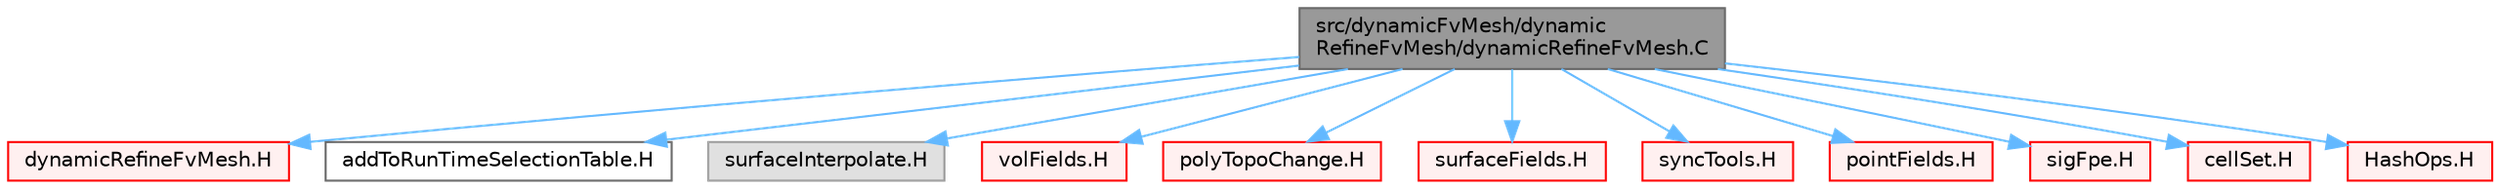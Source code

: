 digraph "src/dynamicFvMesh/dynamicRefineFvMesh/dynamicRefineFvMesh.C"
{
 // LATEX_PDF_SIZE
  bgcolor="transparent";
  edge [fontname=Helvetica,fontsize=10,labelfontname=Helvetica,labelfontsize=10];
  node [fontname=Helvetica,fontsize=10,shape=box,height=0.2,width=0.4];
  Node1 [id="Node000001",label="src/dynamicFvMesh/dynamic\lRefineFvMesh/dynamicRefineFvMesh.C",height=0.2,width=0.4,color="gray40", fillcolor="grey60", style="filled", fontcolor="black",tooltip=" "];
  Node1 -> Node2 [id="edge1_Node000001_Node000002",color="steelblue1",style="solid",tooltip=" "];
  Node2 [id="Node000002",label="dynamicRefineFvMesh.H",height=0.2,width=0.4,color="red", fillcolor="#FFF0F0", style="filled",URL="$dynamicRefineFvMesh_8H.html",tooltip=" "];
  Node1 -> Node380 [id="edge2_Node000001_Node000380",color="steelblue1",style="solid",tooltip=" "];
  Node380 [id="Node000380",label="addToRunTimeSelectionTable.H",height=0.2,width=0.4,color="grey40", fillcolor="white", style="filled",URL="$addToRunTimeSelectionTable_8H.html",tooltip="Macros for easy insertion into run-time selection tables."];
  Node1 -> Node381 [id="edge3_Node000001_Node000381",color="steelblue1",style="solid",tooltip=" "];
  Node381 [id="Node000381",label="surfaceInterpolate.H",height=0.2,width=0.4,color="grey60", fillcolor="#E0E0E0", style="filled",tooltip=" "];
  Node1 -> Node382 [id="edge4_Node000001_Node000382",color="steelblue1",style="solid",tooltip=" "];
  Node382 [id="Node000382",label="volFields.H",height=0.2,width=0.4,color="red", fillcolor="#FFF0F0", style="filled",URL="$volFields_8H.html",tooltip=" "];
  Node1 -> Node419 [id="edge5_Node000001_Node000419",color="steelblue1",style="solid",tooltip=" "];
  Node419 [id="Node000419",label="polyTopoChange.H",height=0.2,width=0.4,color="red", fillcolor="#FFF0F0", style="filled",URL="$polyTopoChange_8H.html",tooltip=" "];
  Node1 -> Node421 [id="edge6_Node000001_Node000421",color="steelblue1",style="solid",tooltip=" "];
  Node421 [id="Node000421",label="surfaceFields.H",height=0.2,width=0.4,color="red", fillcolor="#FFF0F0", style="filled",URL="$surfaceFields_8H.html",tooltip="Foam::surfaceFields."];
  Node1 -> Node429 [id="edge7_Node000001_Node000429",color="steelblue1",style="solid",tooltip=" "];
  Node429 [id="Node000429",label="syncTools.H",height=0.2,width=0.4,color="red", fillcolor="#FFF0F0", style="filled",URL="$syncTools_8H.html",tooltip=" "];
  Node1 -> Node443 [id="edge8_Node000001_Node000443",color="steelblue1",style="solid",tooltip=" "];
  Node443 [id="Node000443",label="pointFields.H",height=0.2,width=0.4,color="red", fillcolor="#FFF0F0", style="filled",URL="$pointFields_8H.html",tooltip=" "];
  Node1 -> Node453 [id="edge9_Node000001_Node000453",color="steelblue1",style="solid",tooltip=" "];
  Node453 [id="Node000453",label="sigFpe.H",height=0.2,width=0.4,color="red", fillcolor="#FFF0F0", style="filled",URL="$sigFpe_8H.html",tooltip=" "];
  Node1 -> Node454 [id="edge10_Node000001_Node000454",color="steelblue1",style="solid",tooltip=" "];
  Node454 [id="Node000454",label="cellSet.H",height=0.2,width=0.4,color="red", fillcolor="#FFF0F0", style="filled",URL="$cellSet_8H.html",tooltip=" "];
  Node1 -> Node456 [id="edge11_Node000001_Node000456",color="steelblue1",style="solid",tooltip=" "];
  Node456 [id="Node000456",label="HashOps.H",height=0.2,width=0.4,color="red", fillcolor="#FFF0F0", style="filled",URL="$HashOps_8H.html",tooltip=" "];
}
